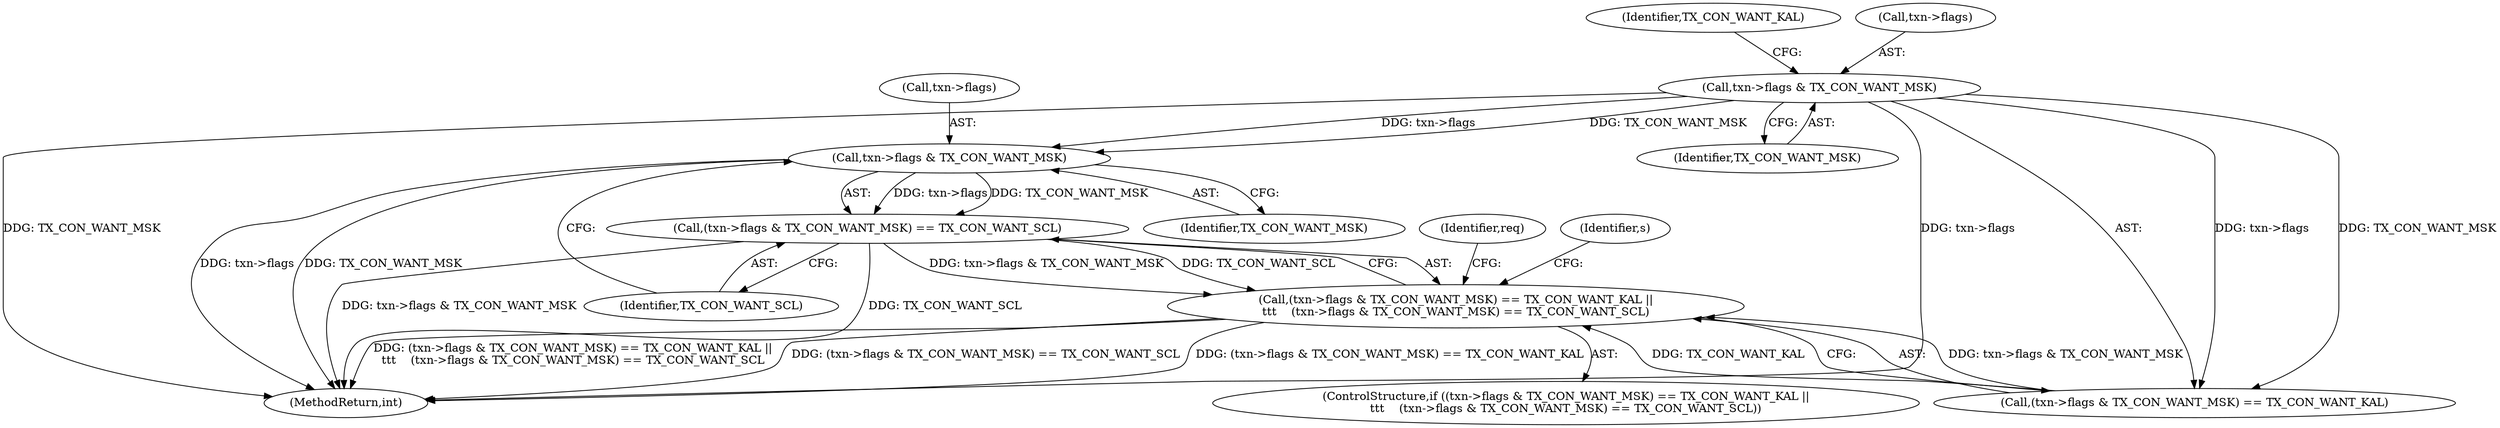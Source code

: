 digraph "0_haproxy_b4d05093bc89f71377230228007e69a1434c1a0c_0@pointer" {
"1000540" [label="(Call,txn->flags & TX_CON_WANT_MSK)"];
"1000533" [label="(Call,txn->flags & TX_CON_WANT_MSK)"];
"1000539" [label="(Call,(txn->flags & TX_CON_WANT_MSK) == TX_CON_WANT_SCL)"];
"1000531" [label="(Call,(txn->flags & TX_CON_WANT_MSK) == TX_CON_WANT_KAL ||\n\t\t\t    (txn->flags & TX_CON_WANT_MSK) == TX_CON_WANT_SCL)"];
"1000531" [label="(Call,(txn->flags & TX_CON_WANT_MSK) == TX_CON_WANT_KAL ||\n\t\t\t    (txn->flags & TX_CON_WANT_MSK) == TX_CON_WANT_SCL)"];
"1000545" [label="(Identifier,TX_CON_WANT_SCL)"];
"1000533" [label="(Call,txn->flags & TX_CON_WANT_MSK)"];
"1000537" [label="(Identifier,TX_CON_WANT_MSK)"];
"1000547" [label="(Identifier,req)"];
"1000550" [label="(Identifier,s)"];
"1000539" [label="(Call,(txn->flags & TX_CON_WANT_MSK) == TX_CON_WANT_SCL)"];
"1000544" [label="(Identifier,TX_CON_WANT_MSK)"];
"1000541" [label="(Call,txn->flags)"];
"1001006" [label="(MethodReturn,int)"];
"1000532" [label="(Call,(txn->flags & TX_CON_WANT_MSK) == TX_CON_WANT_KAL)"];
"1000538" [label="(Identifier,TX_CON_WANT_KAL)"];
"1000534" [label="(Call,txn->flags)"];
"1000540" [label="(Call,txn->flags & TX_CON_WANT_MSK)"];
"1000530" [label="(ControlStructure,if ((txn->flags & TX_CON_WANT_MSK) == TX_CON_WANT_KAL ||\n\t\t\t    (txn->flags & TX_CON_WANT_MSK) == TX_CON_WANT_SCL))"];
"1000540" -> "1000539"  [label="AST: "];
"1000540" -> "1000544"  [label="CFG: "];
"1000541" -> "1000540"  [label="AST: "];
"1000544" -> "1000540"  [label="AST: "];
"1000545" -> "1000540"  [label="CFG: "];
"1000540" -> "1001006"  [label="DDG: TX_CON_WANT_MSK"];
"1000540" -> "1001006"  [label="DDG: txn->flags"];
"1000540" -> "1000539"  [label="DDG: txn->flags"];
"1000540" -> "1000539"  [label="DDG: TX_CON_WANT_MSK"];
"1000533" -> "1000540"  [label="DDG: txn->flags"];
"1000533" -> "1000540"  [label="DDG: TX_CON_WANT_MSK"];
"1000533" -> "1000532"  [label="AST: "];
"1000533" -> "1000537"  [label="CFG: "];
"1000534" -> "1000533"  [label="AST: "];
"1000537" -> "1000533"  [label="AST: "];
"1000538" -> "1000533"  [label="CFG: "];
"1000533" -> "1001006"  [label="DDG: txn->flags"];
"1000533" -> "1001006"  [label="DDG: TX_CON_WANT_MSK"];
"1000533" -> "1000532"  [label="DDG: txn->flags"];
"1000533" -> "1000532"  [label="DDG: TX_CON_WANT_MSK"];
"1000539" -> "1000531"  [label="AST: "];
"1000539" -> "1000545"  [label="CFG: "];
"1000545" -> "1000539"  [label="AST: "];
"1000531" -> "1000539"  [label="CFG: "];
"1000539" -> "1001006"  [label="DDG: txn->flags & TX_CON_WANT_MSK"];
"1000539" -> "1001006"  [label="DDG: TX_CON_WANT_SCL"];
"1000539" -> "1000531"  [label="DDG: txn->flags & TX_CON_WANT_MSK"];
"1000539" -> "1000531"  [label="DDG: TX_CON_WANT_SCL"];
"1000531" -> "1000530"  [label="AST: "];
"1000531" -> "1000532"  [label="CFG: "];
"1000532" -> "1000531"  [label="AST: "];
"1000547" -> "1000531"  [label="CFG: "];
"1000550" -> "1000531"  [label="CFG: "];
"1000531" -> "1001006"  [label="DDG: (txn->flags & TX_CON_WANT_MSK) == TX_CON_WANT_KAL ||\n\t\t\t    (txn->flags & TX_CON_WANT_MSK) == TX_CON_WANT_SCL"];
"1000531" -> "1001006"  [label="DDG: (txn->flags & TX_CON_WANT_MSK) == TX_CON_WANT_SCL"];
"1000531" -> "1001006"  [label="DDG: (txn->flags & TX_CON_WANT_MSK) == TX_CON_WANT_KAL"];
"1000532" -> "1000531"  [label="DDG: txn->flags & TX_CON_WANT_MSK"];
"1000532" -> "1000531"  [label="DDG: TX_CON_WANT_KAL"];
}
